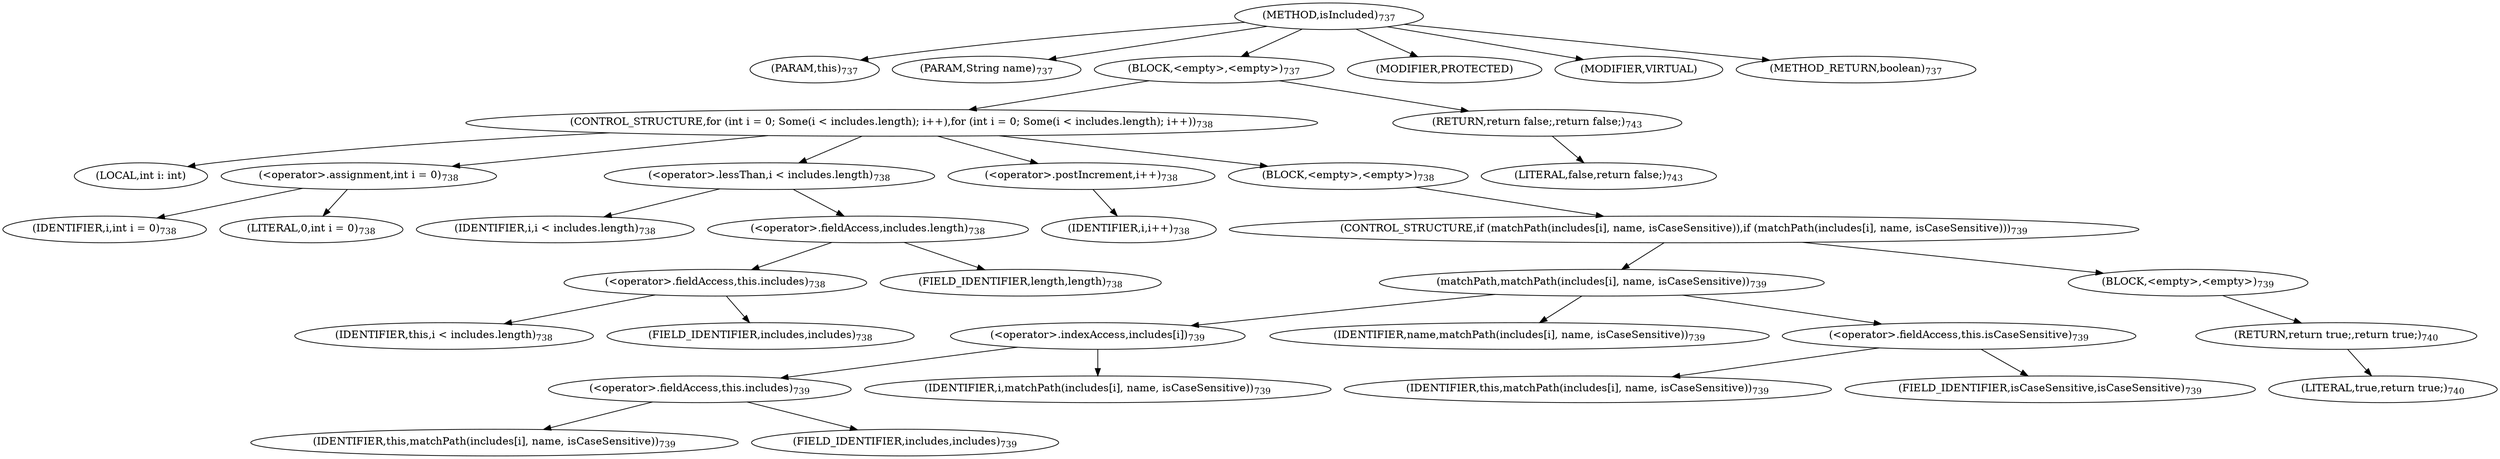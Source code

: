 digraph "isIncluded" {  
"1185" [label = <(METHOD,isIncluded)<SUB>737</SUB>> ]
"1186" [label = <(PARAM,this)<SUB>737</SUB>> ]
"1187" [label = <(PARAM,String name)<SUB>737</SUB>> ]
"1188" [label = <(BLOCK,&lt;empty&gt;,&lt;empty&gt;)<SUB>737</SUB>> ]
"1189" [label = <(CONTROL_STRUCTURE,for (int i = 0; Some(i &lt; includes.length); i++),for (int i = 0; Some(i &lt; includes.length); i++))<SUB>738</SUB>> ]
"1190" [label = <(LOCAL,int i: int)> ]
"1191" [label = <(&lt;operator&gt;.assignment,int i = 0)<SUB>738</SUB>> ]
"1192" [label = <(IDENTIFIER,i,int i = 0)<SUB>738</SUB>> ]
"1193" [label = <(LITERAL,0,int i = 0)<SUB>738</SUB>> ]
"1194" [label = <(&lt;operator&gt;.lessThan,i &lt; includes.length)<SUB>738</SUB>> ]
"1195" [label = <(IDENTIFIER,i,i &lt; includes.length)<SUB>738</SUB>> ]
"1196" [label = <(&lt;operator&gt;.fieldAccess,includes.length)<SUB>738</SUB>> ]
"1197" [label = <(&lt;operator&gt;.fieldAccess,this.includes)<SUB>738</SUB>> ]
"1198" [label = <(IDENTIFIER,this,i &lt; includes.length)<SUB>738</SUB>> ]
"1199" [label = <(FIELD_IDENTIFIER,includes,includes)<SUB>738</SUB>> ]
"1200" [label = <(FIELD_IDENTIFIER,length,length)<SUB>738</SUB>> ]
"1201" [label = <(&lt;operator&gt;.postIncrement,i++)<SUB>738</SUB>> ]
"1202" [label = <(IDENTIFIER,i,i++)<SUB>738</SUB>> ]
"1203" [label = <(BLOCK,&lt;empty&gt;,&lt;empty&gt;)<SUB>738</SUB>> ]
"1204" [label = <(CONTROL_STRUCTURE,if (matchPath(includes[i], name, isCaseSensitive)),if (matchPath(includes[i], name, isCaseSensitive)))<SUB>739</SUB>> ]
"1205" [label = <(matchPath,matchPath(includes[i], name, isCaseSensitive))<SUB>739</SUB>> ]
"1206" [label = <(&lt;operator&gt;.indexAccess,includes[i])<SUB>739</SUB>> ]
"1207" [label = <(&lt;operator&gt;.fieldAccess,this.includes)<SUB>739</SUB>> ]
"1208" [label = <(IDENTIFIER,this,matchPath(includes[i], name, isCaseSensitive))<SUB>739</SUB>> ]
"1209" [label = <(FIELD_IDENTIFIER,includes,includes)<SUB>739</SUB>> ]
"1210" [label = <(IDENTIFIER,i,matchPath(includes[i], name, isCaseSensitive))<SUB>739</SUB>> ]
"1211" [label = <(IDENTIFIER,name,matchPath(includes[i], name, isCaseSensitive))<SUB>739</SUB>> ]
"1212" [label = <(&lt;operator&gt;.fieldAccess,this.isCaseSensitive)<SUB>739</SUB>> ]
"1213" [label = <(IDENTIFIER,this,matchPath(includes[i], name, isCaseSensitive))<SUB>739</SUB>> ]
"1214" [label = <(FIELD_IDENTIFIER,isCaseSensitive,isCaseSensitive)<SUB>739</SUB>> ]
"1215" [label = <(BLOCK,&lt;empty&gt;,&lt;empty&gt;)<SUB>739</SUB>> ]
"1216" [label = <(RETURN,return true;,return true;)<SUB>740</SUB>> ]
"1217" [label = <(LITERAL,true,return true;)<SUB>740</SUB>> ]
"1218" [label = <(RETURN,return false;,return false;)<SUB>743</SUB>> ]
"1219" [label = <(LITERAL,false,return false;)<SUB>743</SUB>> ]
"1220" [label = <(MODIFIER,PROTECTED)> ]
"1221" [label = <(MODIFIER,VIRTUAL)> ]
"1222" [label = <(METHOD_RETURN,boolean)<SUB>737</SUB>> ]
  "1185" -> "1186" 
  "1185" -> "1187" 
  "1185" -> "1188" 
  "1185" -> "1220" 
  "1185" -> "1221" 
  "1185" -> "1222" 
  "1188" -> "1189" 
  "1188" -> "1218" 
  "1189" -> "1190" 
  "1189" -> "1191" 
  "1189" -> "1194" 
  "1189" -> "1201" 
  "1189" -> "1203" 
  "1191" -> "1192" 
  "1191" -> "1193" 
  "1194" -> "1195" 
  "1194" -> "1196" 
  "1196" -> "1197" 
  "1196" -> "1200" 
  "1197" -> "1198" 
  "1197" -> "1199" 
  "1201" -> "1202" 
  "1203" -> "1204" 
  "1204" -> "1205" 
  "1204" -> "1215" 
  "1205" -> "1206" 
  "1205" -> "1211" 
  "1205" -> "1212" 
  "1206" -> "1207" 
  "1206" -> "1210" 
  "1207" -> "1208" 
  "1207" -> "1209" 
  "1212" -> "1213" 
  "1212" -> "1214" 
  "1215" -> "1216" 
  "1216" -> "1217" 
  "1218" -> "1219" 
}
